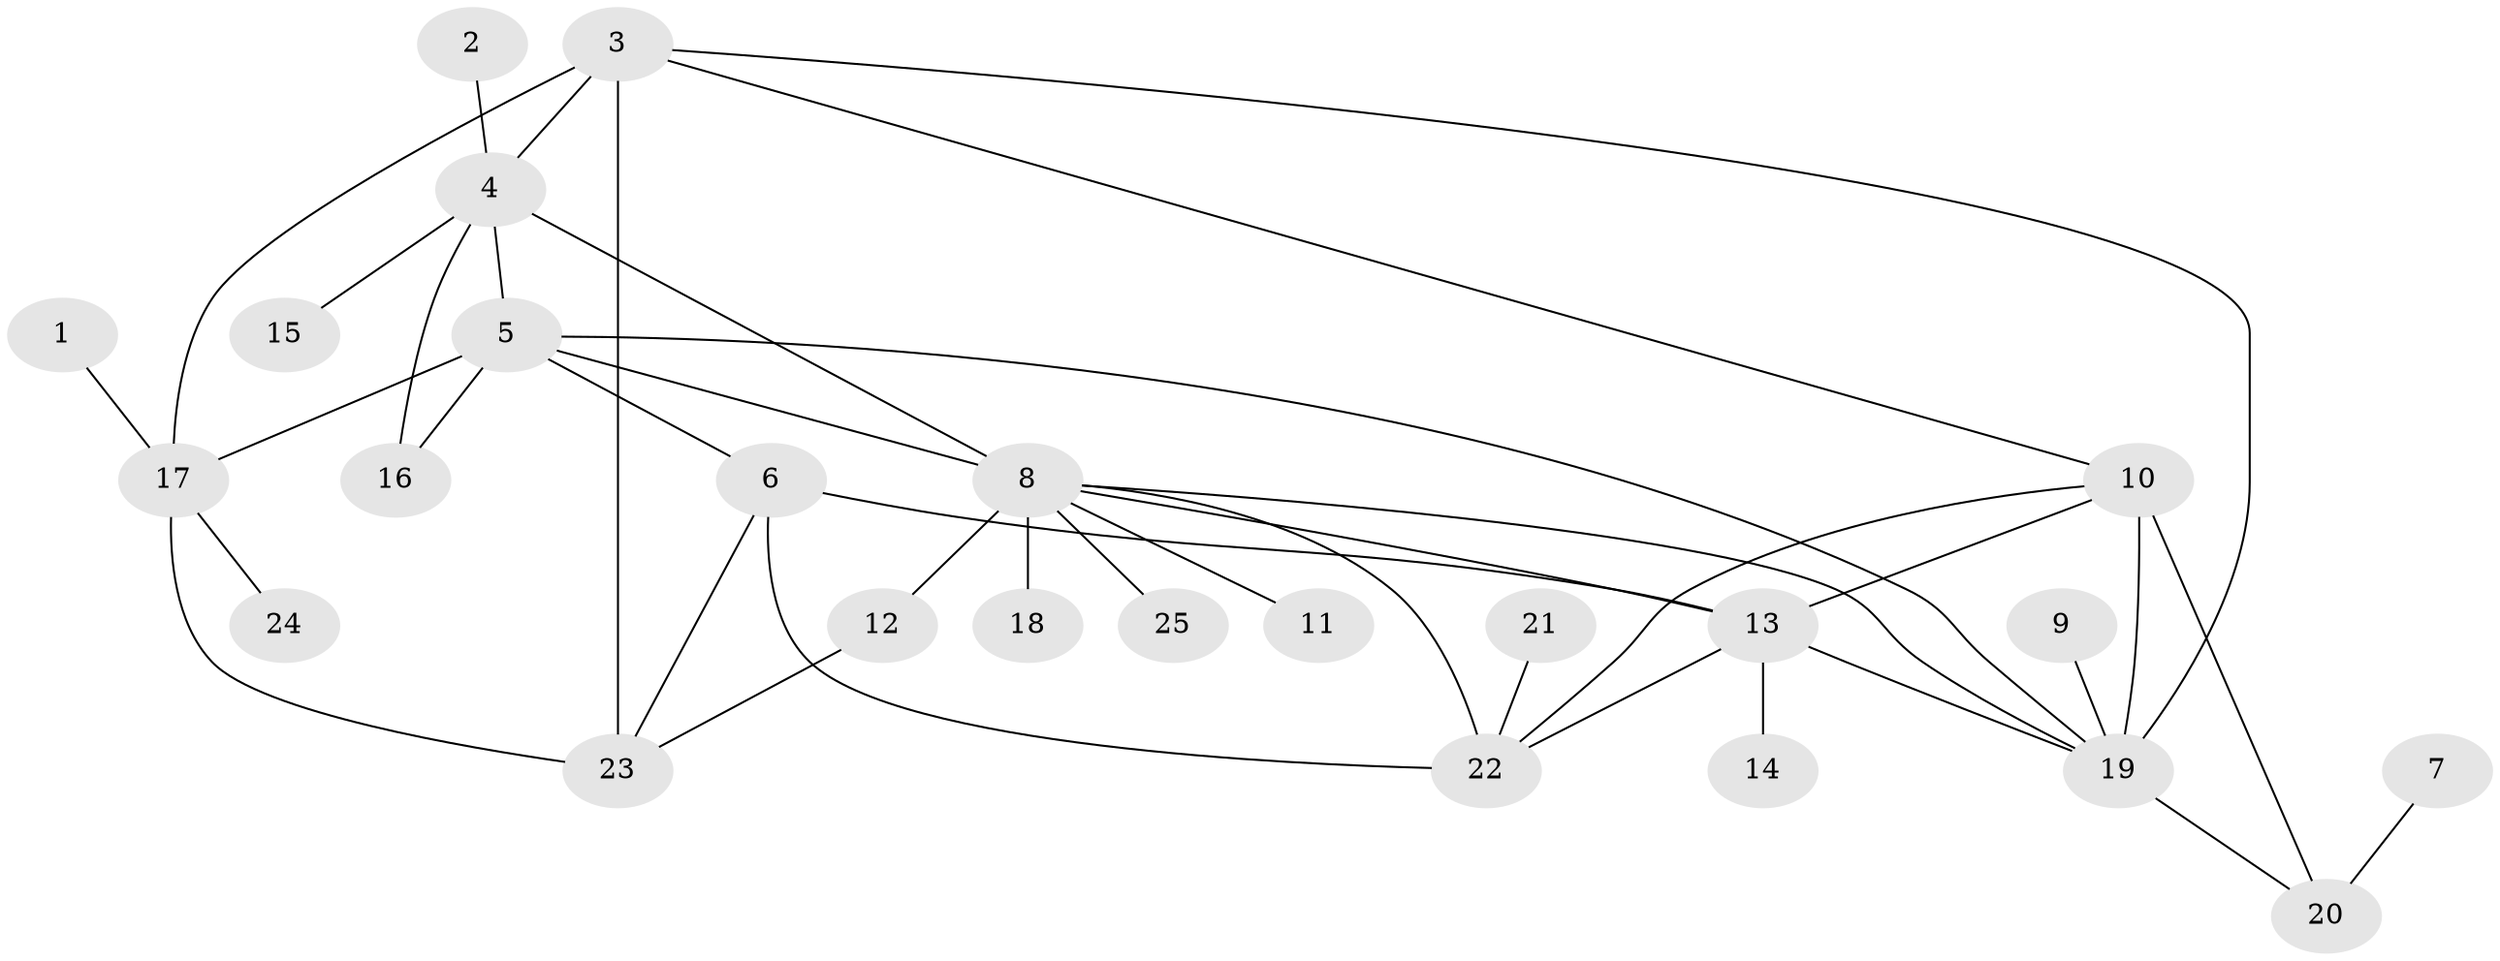 // original degree distribution, {4: 0.012345679012345678, 8: 0.012345679012345678, 9: 0.037037037037037035, 6: 0.07407407407407407, 5: 0.037037037037037035, 7: 0.06172839506172839, 11: 0.012345679012345678, 2: 0.13580246913580246, 1: 0.5802469135802469, 3: 0.037037037037037035}
// Generated by graph-tools (version 1.1) at 2025/37/03/04/25 23:37:40]
// undirected, 25 vertices, 40 edges
graph export_dot {
  node [color=gray90,style=filled];
  1;
  2;
  3;
  4;
  5;
  6;
  7;
  8;
  9;
  10;
  11;
  12;
  13;
  14;
  15;
  16;
  17;
  18;
  19;
  20;
  21;
  22;
  23;
  24;
  25;
  1 -- 17 [weight=1.0];
  2 -- 4 [weight=1.0];
  3 -- 4 [weight=1.0];
  3 -- 10 [weight=1.0];
  3 -- 17 [weight=2.0];
  3 -- 19 [weight=1.0];
  3 -- 23 [weight=2.0];
  4 -- 5 [weight=2.0];
  4 -- 8 [weight=1.0];
  4 -- 15 [weight=1.0];
  4 -- 16 [weight=2.0];
  5 -- 6 [weight=1.0];
  5 -- 8 [weight=1.0];
  5 -- 16 [weight=1.0];
  5 -- 17 [weight=1.0];
  5 -- 19 [weight=1.0];
  6 -- 13 [weight=2.0];
  6 -- 22 [weight=2.0];
  6 -- 23 [weight=1.0];
  7 -- 20 [weight=1.0];
  8 -- 11 [weight=1.0];
  8 -- 12 [weight=3.0];
  8 -- 13 [weight=1.0];
  8 -- 18 [weight=1.0];
  8 -- 19 [weight=1.0];
  8 -- 22 [weight=1.0];
  8 -- 25 [weight=1.0];
  9 -- 19 [weight=1.0];
  10 -- 13 [weight=1.0];
  10 -- 19 [weight=2.0];
  10 -- 20 [weight=2.0];
  10 -- 22 [weight=1.0];
  12 -- 23 [weight=1.0];
  13 -- 14 [weight=1.0];
  13 -- 19 [weight=1.0];
  13 -- 22 [weight=1.0];
  17 -- 23 [weight=1.0];
  17 -- 24 [weight=1.0];
  19 -- 20 [weight=1.0];
  21 -- 22 [weight=1.0];
}
